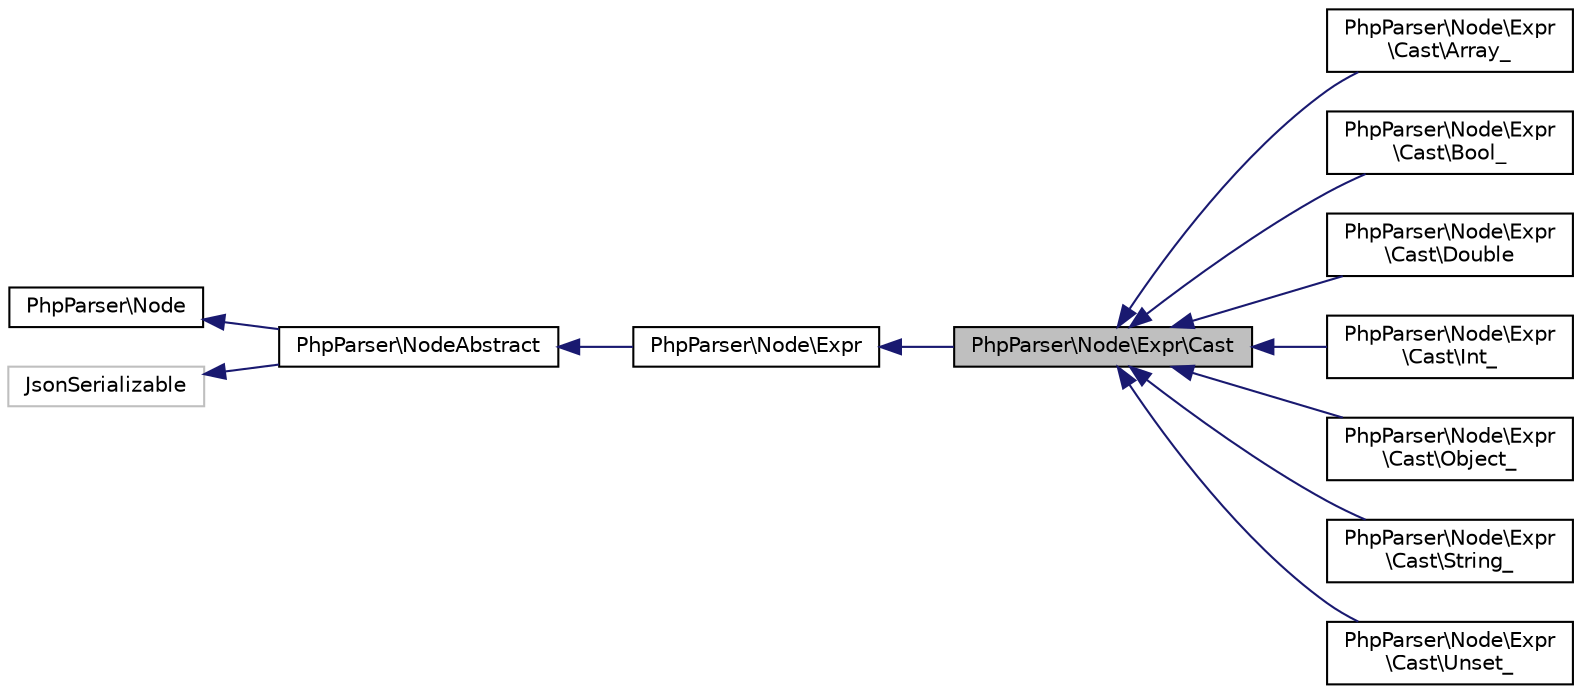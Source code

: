 digraph "PhpParser\Node\Expr\Cast"
{
  edge [fontname="Helvetica",fontsize="10",labelfontname="Helvetica",labelfontsize="10"];
  node [fontname="Helvetica",fontsize="10",shape=record];
  rankdir="LR";
  Node0 [label="PhpParser\\Node\\Expr\\Cast",height=0.2,width=0.4,color="black", fillcolor="grey75", style="filled", fontcolor="black"];
  Node1 -> Node0 [dir="back",color="midnightblue",fontsize="10",style="solid",fontname="Helvetica"];
  Node1 [label="PhpParser\\Node\\Expr",height=0.2,width=0.4,color="black", fillcolor="white", style="filled",URL="$classPhpParser_1_1Node_1_1Expr.html"];
  Node2 -> Node1 [dir="back",color="midnightblue",fontsize="10",style="solid",fontname="Helvetica"];
  Node2 [label="PhpParser\\NodeAbstract",height=0.2,width=0.4,color="black", fillcolor="white", style="filled",URL="$classPhpParser_1_1NodeAbstract.html"];
  Node3 -> Node2 [dir="back",color="midnightblue",fontsize="10",style="solid",fontname="Helvetica"];
  Node3 [label="PhpParser\\Node",height=0.2,width=0.4,color="black", fillcolor="white", style="filled",URL="$interfacePhpParser_1_1Node.html"];
  Node4 -> Node2 [dir="back",color="midnightblue",fontsize="10",style="solid",fontname="Helvetica"];
  Node4 [label="JsonSerializable",height=0.2,width=0.4,color="grey75", fillcolor="white", style="filled"];
  Node0 -> Node5 [dir="back",color="midnightblue",fontsize="10",style="solid",fontname="Helvetica"];
  Node5 [label="PhpParser\\Node\\Expr\l\\Cast\\Array_",height=0.2,width=0.4,color="black", fillcolor="white", style="filled",URL="$classPhpParser_1_1Node_1_1Expr_1_1Cast_1_1Array__.html"];
  Node0 -> Node6 [dir="back",color="midnightblue",fontsize="10",style="solid",fontname="Helvetica"];
  Node6 [label="PhpParser\\Node\\Expr\l\\Cast\\Bool_",height=0.2,width=0.4,color="black", fillcolor="white", style="filled",URL="$classPhpParser_1_1Node_1_1Expr_1_1Cast_1_1Bool__.html"];
  Node0 -> Node7 [dir="back",color="midnightblue",fontsize="10",style="solid",fontname="Helvetica"];
  Node7 [label="PhpParser\\Node\\Expr\l\\Cast\\Double",height=0.2,width=0.4,color="black", fillcolor="white", style="filled",URL="$classPhpParser_1_1Node_1_1Expr_1_1Cast_1_1Double.html"];
  Node0 -> Node8 [dir="back",color="midnightblue",fontsize="10",style="solid",fontname="Helvetica"];
  Node8 [label="PhpParser\\Node\\Expr\l\\Cast\\Int_",height=0.2,width=0.4,color="black", fillcolor="white", style="filled",URL="$classPhpParser_1_1Node_1_1Expr_1_1Cast_1_1Int__.html"];
  Node0 -> Node9 [dir="back",color="midnightblue",fontsize="10",style="solid",fontname="Helvetica"];
  Node9 [label="PhpParser\\Node\\Expr\l\\Cast\\Object_",height=0.2,width=0.4,color="black", fillcolor="white", style="filled",URL="$classPhpParser_1_1Node_1_1Expr_1_1Cast_1_1Object__.html"];
  Node0 -> Node10 [dir="back",color="midnightblue",fontsize="10",style="solid",fontname="Helvetica"];
  Node10 [label="PhpParser\\Node\\Expr\l\\Cast\\String_",height=0.2,width=0.4,color="black", fillcolor="white", style="filled",URL="$classPhpParser_1_1Node_1_1Expr_1_1Cast_1_1String__.html"];
  Node0 -> Node11 [dir="back",color="midnightblue",fontsize="10",style="solid",fontname="Helvetica"];
  Node11 [label="PhpParser\\Node\\Expr\l\\Cast\\Unset_",height=0.2,width=0.4,color="black", fillcolor="white", style="filled",URL="$classPhpParser_1_1Node_1_1Expr_1_1Cast_1_1Unset__.html"];
}
